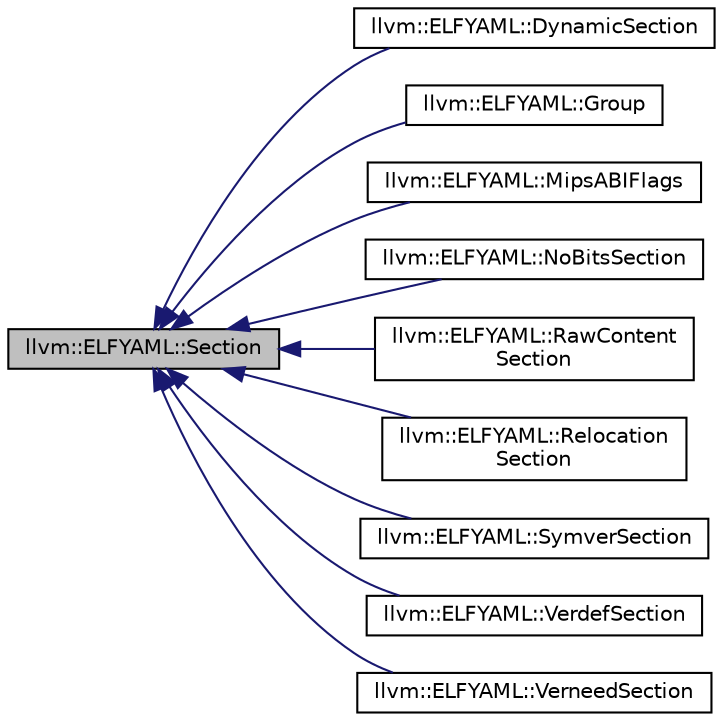 digraph "llvm::ELFYAML::Section"
{
 // LATEX_PDF_SIZE
  bgcolor="transparent";
  edge [fontname="Helvetica",fontsize="10",labelfontname="Helvetica",labelfontsize="10"];
  node [fontname="Helvetica",fontsize="10",shape="box"];
  rankdir="LR";
  Node1 [label="llvm::ELFYAML::Section",height=0.2,width=0.4,color="black", fillcolor="grey75", style="filled", fontcolor="black",tooltip=" "];
  Node1 -> Node2 [dir="back",color="midnightblue",fontsize="10",style="solid",fontname="Helvetica"];
  Node2 [label="llvm::ELFYAML::DynamicSection",height=0.2,width=0.4,color="black",URL="$structllvm_1_1ELFYAML_1_1DynamicSection.html",tooltip=" "];
  Node1 -> Node3 [dir="back",color="midnightblue",fontsize="10",style="solid",fontname="Helvetica"];
  Node3 [label="llvm::ELFYAML::Group",height=0.2,width=0.4,color="black",URL="$structllvm_1_1ELFYAML_1_1Group.html",tooltip=" "];
  Node1 -> Node4 [dir="back",color="midnightblue",fontsize="10",style="solid",fontname="Helvetica"];
  Node4 [label="llvm::ELFYAML::MipsABIFlags",height=0.2,width=0.4,color="black",URL="$structllvm_1_1ELFYAML_1_1MipsABIFlags.html",tooltip=" "];
  Node1 -> Node5 [dir="back",color="midnightblue",fontsize="10",style="solid",fontname="Helvetica"];
  Node5 [label="llvm::ELFYAML::NoBitsSection",height=0.2,width=0.4,color="black",URL="$structllvm_1_1ELFYAML_1_1NoBitsSection.html",tooltip=" "];
  Node1 -> Node6 [dir="back",color="midnightblue",fontsize="10",style="solid",fontname="Helvetica"];
  Node6 [label="llvm::ELFYAML::RawContent\lSection",height=0.2,width=0.4,color="black",URL="$structllvm_1_1ELFYAML_1_1RawContentSection.html",tooltip=" "];
  Node1 -> Node7 [dir="back",color="midnightblue",fontsize="10",style="solid",fontname="Helvetica"];
  Node7 [label="llvm::ELFYAML::Relocation\lSection",height=0.2,width=0.4,color="black",URL="$structllvm_1_1ELFYAML_1_1RelocationSection.html",tooltip=" "];
  Node1 -> Node8 [dir="back",color="midnightblue",fontsize="10",style="solid",fontname="Helvetica"];
  Node8 [label="llvm::ELFYAML::SymverSection",height=0.2,width=0.4,color="black",URL="$structllvm_1_1ELFYAML_1_1SymverSection.html",tooltip=" "];
  Node1 -> Node9 [dir="back",color="midnightblue",fontsize="10",style="solid",fontname="Helvetica"];
  Node9 [label="llvm::ELFYAML::VerdefSection",height=0.2,width=0.4,color="black",URL="$structllvm_1_1ELFYAML_1_1VerdefSection.html",tooltip=" "];
  Node1 -> Node10 [dir="back",color="midnightblue",fontsize="10",style="solid",fontname="Helvetica"];
  Node10 [label="llvm::ELFYAML::VerneedSection",height=0.2,width=0.4,color="black",URL="$structllvm_1_1ELFYAML_1_1VerneedSection.html",tooltip=" "];
}
